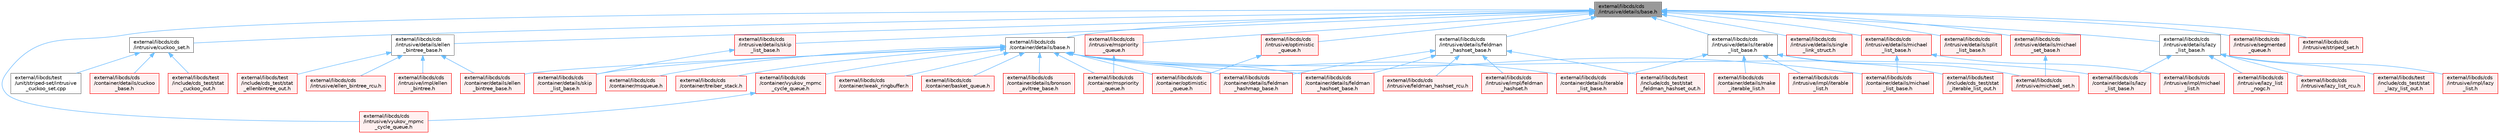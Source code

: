 digraph "external/libcds/cds/intrusive/details/base.h"
{
 // LATEX_PDF_SIZE
  bgcolor="transparent";
  edge [fontname=Helvetica,fontsize=10,labelfontname=Helvetica,labelfontsize=10];
  node [fontname=Helvetica,fontsize=10,shape=box,height=0.2,width=0.4];
  Node1 [id="Node000001",label="external/libcds/cds\l/intrusive/details/base.h",height=0.2,width=0.4,color="gray40", fillcolor="grey60", style="filled", fontcolor="black",tooltip=" "];
  Node1 -> Node2 [id="edge1_Node000001_Node000002",dir="back",color="steelblue1",style="solid",tooltip=" "];
  Node2 [id="Node000002",label="external/libcds/cds\l/container/details/base.h",height=0.2,width=0.4,color="grey40", fillcolor="white", style="filled",URL="$external_2libcds_2cds_2container_2details_2base_8h.html",tooltip=" "];
  Node2 -> Node3 [id="edge2_Node000002_Node000003",dir="back",color="steelblue1",style="solid",tooltip=" "];
  Node3 [id="Node000003",label="external/libcds/cds\l/container/basket_queue.h",height=0.2,width=0.4,color="red", fillcolor="#FFF0F0", style="filled",URL="$container_2basket__queue_8h.html",tooltip=" "];
  Node2 -> Node14 [id="edge3_Node000002_Node000014",dir="back",color="steelblue1",style="solid",tooltip=" "];
  Node14 [id="Node000014",label="external/libcds/cds\l/container/details/bronson\l_avltree_base.h",height=0.2,width=0.4,color="red", fillcolor="#FFF0F0", style="filled",URL="$bronson__avltree__base_8h.html",tooltip=" "];
  Node2 -> Node35 [id="edge4_Node000002_Node000035",dir="back",color="steelblue1",style="solid",tooltip=" "];
  Node35 [id="Node000035",label="external/libcds/cds\l/container/details/ellen\l_bintree_base.h",height=0.2,width=0.4,color="red", fillcolor="#FFF0F0", style="filled",URL="$container_2details_2ellen__bintree__base_8h.html",tooltip=" "];
  Node2 -> Node80 [id="edge5_Node000002_Node000080",dir="back",color="steelblue1",style="solid",tooltip=" "];
  Node80 [id="Node000080",label="external/libcds/cds\l/container/details/feldman\l_hashmap_base.h",height=0.2,width=0.4,color="red", fillcolor="#FFF0F0", style="filled",URL="$feldman__hashmap__base_8h.html",tooltip=" "];
  Node2 -> Node101 [id="edge6_Node000002_Node000101",dir="back",color="steelblue1",style="solid",tooltip=" "];
  Node101 [id="Node000101",label="external/libcds/cds\l/container/details/feldman\l_hashset_base.h",height=0.2,width=0.4,color="red", fillcolor="#FFF0F0", style="filled",URL="$container_2details_2feldman__hashset__base_8h.html",tooltip=" "];
  Node2 -> Node121 [id="edge7_Node000002_Node000121",dir="back",color="steelblue1",style="solid",tooltip=" "];
  Node121 [id="Node000121",label="external/libcds/cds\l/container/details/iterable\l_list_base.h",height=0.2,width=0.4,color="red", fillcolor="#FFF0F0", style="filled",URL="$container_2details_2iterable__list__base_8h.html",tooltip=" "];
  Node2 -> Node188 [id="edge8_Node000002_Node000188",dir="back",color="steelblue1",style="solid",tooltip=" "];
  Node188 [id="Node000188",label="external/libcds/cds\l/container/details/lazy\l_list_base.h",height=0.2,width=0.4,color="red", fillcolor="#FFF0F0", style="filled",URL="$container_2details_2lazy__list__base_8h.html",tooltip=" "];
  Node2 -> Node237 [id="edge9_Node000002_Node000237",dir="back",color="steelblue1",style="solid",tooltip=" "];
  Node237 [id="Node000237",label="external/libcds/cds\l/container/details/michael\l_list_base.h",height=0.2,width=0.4,color="red", fillcolor="#FFF0F0", style="filled",URL="$container_2details_2michael__list__base_8h.html",tooltip=" "];
  Node2 -> Node286 [id="edge10_Node000002_Node000286",dir="back",color="steelblue1",style="solid",tooltip=" "];
  Node286 [id="Node000286",label="external/libcds/cds\l/container/details/skip\l_list_base.h",height=0.2,width=0.4,color="red", fillcolor="#FFF0F0", style="filled",URL="$container_2details_2skip__list__base_8h.html",tooltip=" "];
  Node2 -> Node328 [id="edge11_Node000002_Node000328",dir="back",color="steelblue1",style="solid",tooltip=" "];
  Node328 [id="Node000328",label="external/libcds/cds\l/container/mspriority\l_queue.h",height=0.2,width=0.4,color="red", fillcolor="#FFF0F0", style="filled",URL="$container_2mspriority__queue_8h.html",tooltip=" "];
  Node2 -> Node330 [id="edge12_Node000002_Node000330",dir="back",color="steelblue1",style="solid",tooltip=" "];
  Node330 [id="Node000330",label="external/libcds/cds\l/container/msqueue.h",height=0.2,width=0.4,color="red", fillcolor="#FFF0F0", style="filled",URL="$container_2msqueue_8h.html",tooltip=" "];
  Node2 -> Node336 [id="edge13_Node000002_Node000336",dir="back",color="steelblue1",style="solid",tooltip=" "];
  Node336 [id="Node000336",label="external/libcds/cds\l/container/optimistic\l_queue.h",height=0.2,width=0.4,color="red", fillcolor="#FFF0F0", style="filled",URL="$container_2optimistic__queue_8h.html",tooltip=" "];
  Node2 -> Node339 [id="edge14_Node000002_Node000339",dir="back",color="steelblue1",style="solid",tooltip=" "];
  Node339 [id="Node000339",label="external/libcds/cds\l/container/treiber_stack.h",height=0.2,width=0.4,color="red", fillcolor="#FFF0F0", style="filled",URL="$container_2treiber__stack_8h.html",tooltip=" "];
  Node2 -> Node345 [id="edge15_Node000002_Node000345",dir="back",color="steelblue1",style="solid",tooltip=" "];
  Node345 [id="Node000345",label="external/libcds/cds\l/container/vyukov_mpmc\l_cycle_queue.h",height=0.2,width=0.4,color="red", fillcolor="#FFF0F0", style="filled",URL="$container_2vyukov__mpmc__cycle__queue_8h.html",tooltip=" "];
  Node345 -> Node346 [id="edge16_Node000345_Node000346",dir="back",color="steelblue1",style="solid",tooltip=" "];
  Node346 [id="Node000346",label="external/libcds/cds\l/intrusive/vyukov_mpmc\l_cycle_queue.h",height=0.2,width=0.4,color="red", fillcolor="#FFF0F0", style="filled",URL="$intrusive_2vyukov__mpmc__cycle__queue_8h.html",tooltip=" "];
  Node2 -> Node444 [id="edge17_Node000002_Node000444",dir="back",color="steelblue1",style="solid",tooltip=" "];
  Node444 [id="Node000444",label="external/libcds/cds\l/container/weak_ringbuffer.h",height=0.2,width=0.4,color="red", fillcolor="#FFF0F0", style="filled",URL="$weak__ringbuffer_8h.html",tooltip=" "];
  Node1 -> Node446 [id="edge18_Node000001_Node000446",dir="back",color="steelblue1",style="solid",tooltip=" "];
  Node446 [id="Node000446",label="external/libcds/cds\l/intrusive/cuckoo_set.h",height=0.2,width=0.4,color="grey40", fillcolor="white", style="filled",URL="$intrusive_2cuckoo__set_8h.html",tooltip=" "];
  Node446 -> Node447 [id="edge19_Node000446_Node000447",dir="back",color="steelblue1",style="solid",tooltip=" "];
  Node447 [id="Node000447",label="external/libcds/cds\l/container/details/cuckoo\l_base.h",height=0.2,width=0.4,color="red", fillcolor="#FFF0F0", style="filled",URL="$cuckoo__base_8h.html",tooltip=" "];
  Node446 -> Node452 [id="edge20_Node000446_Node000452",dir="back",color="steelblue1",style="solid",tooltip=" "];
  Node452 [id="Node000452",label="external/libcds/test\l/include/cds_test/stat\l_cuckoo_out.h",height=0.2,width=0.4,color="red", fillcolor="#FFF0F0", style="filled",URL="$stat__cuckoo__out_8h.html",tooltip=" "];
  Node446 -> Node453 [id="edge21_Node000446_Node000453",dir="back",color="steelblue1",style="solid",tooltip=" "];
  Node453 [id="Node000453",label="external/libcds/test\l/unit/striped-set/intrusive\l_cuckoo_set.cpp",height=0.2,width=0.4,color="grey40", fillcolor="white", style="filled",URL="$intrusive__cuckoo__set_8cpp.html",tooltip=" "];
  Node1 -> Node454 [id="edge22_Node000001_Node000454",dir="back",color="steelblue1",style="solid",tooltip=" "];
  Node454 [id="Node000454",label="external/libcds/cds\l/intrusive/details/ellen\l_bintree_base.h",height=0.2,width=0.4,color="grey40", fillcolor="white", style="filled",URL="$intrusive_2details_2ellen__bintree__base_8h.html",tooltip=" "];
  Node454 -> Node35 [id="edge23_Node000454_Node000035",dir="back",color="steelblue1",style="solid",tooltip=" "];
  Node454 -> Node455 [id="edge24_Node000454_Node000455",dir="back",color="steelblue1",style="solid",tooltip=" "];
  Node455 [id="Node000455",label="external/libcds/cds\l/intrusive/ellen_bintree_rcu.h",height=0.2,width=0.4,color="red", fillcolor="#FFF0F0", style="filled",URL="$ellen__bintree__rcu_8h.html",tooltip=" "];
  Node454 -> Node456 [id="edge25_Node000454_Node000456",dir="back",color="steelblue1",style="solid",tooltip=" "];
  Node456 [id="Node000456",label="external/libcds/cds\l/intrusive/impl/ellen\l_bintree.h",height=0.2,width=0.4,color="red", fillcolor="#FFF0F0", style="filled",URL="$ellen__bintree_8h.html",tooltip=" "];
  Node454 -> Node459 [id="edge26_Node000454_Node000459",dir="back",color="steelblue1",style="solid",tooltip=" "];
  Node459 [id="Node000459",label="external/libcds/test\l/include/cds_test/stat\l_ellenbintree_out.h",height=0.2,width=0.4,color="red", fillcolor="#FFF0F0", style="filled",URL="$stat__ellenbintree__out_8h.html",tooltip=" "];
  Node1 -> Node460 [id="edge27_Node000001_Node000460",dir="back",color="steelblue1",style="solid",tooltip=" "];
  Node460 [id="Node000460",label="external/libcds/cds\l/intrusive/details/feldman\l_hashset_base.h",height=0.2,width=0.4,color="grey40", fillcolor="white", style="filled",URL="$intrusive_2details_2feldman__hashset__base_8h.html",tooltip=" "];
  Node460 -> Node80 [id="edge28_Node000460_Node000080",dir="back",color="steelblue1",style="solid",tooltip=" "];
  Node460 -> Node101 [id="edge29_Node000460_Node000101",dir="back",color="steelblue1",style="solid",tooltip=" "];
  Node460 -> Node461 [id="edge30_Node000460_Node000461",dir="back",color="steelblue1",style="solid",tooltip=" "];
  Node461 [id="Node000461",label="external/libcds/cds\l/intrusive/feldman_hashset_rcu.h",height=0.2,width=0.4,color="red", fillcolor="#FFF0F0", style="filled",URL="$intrusive_2feldman__hashset__rcu_8h.html",tooltip=" "];
  Node460 -> Node464 [id="edge31_Node000460_Node000464",dir="back",color="steelblue1",style="solid",tooltip=" "];
  Node464 [id="Node000464",label="external/libcds/cds\l/intrusive/impl/feldman\l_hashset.h",height=0.2,width=0.4,color="red", fillcolor="#FFF0F0", style="filled",URL="$intrusive_2impl_2feldman__hashset_8h.html",tooltip=" "];
  Node460 -> Node469 [id="edge32_Node000460_Node000469",dir="back",color="steelblue1",style="solid",tooltip=" "];
  Node469 [id="Node000469",label="external/libcds/test\l/include/cds_test/stat\l_feldman_hashset_out.h",height=0.2,width=0.4,color="red", fillcolor="#FFF0F0", style="filled",URL="$stat__feldman__hashset__out_8h.html",tooltip=" "];
  Node1 -> Node470 [id="edge33_Node000001_Node000470",dir="back",color="steelblue1",style="solid",tooltip=" "];
  Node470 [id="Node000470",label="external/libcds/cds\l/intrusive/details/iterable\l_list_base.h",height=0.2,width=0.4,color="grey40", fillcolor="white", style="filled",URL="$intrusive_2details_2iterable__list__base_8h.html",tooltip=" "];
  Node470 -> Node121 [id="edge34_Node000470_Node000121",dir="back",color="steelblue1",style="solid",tooltip=" "];
  Node470 -> Node471 [id="edge35_Node000470_Node000471",dir="back",color="steelblue1",style="solid",tooltip=" "];
  Node471 [id="Node000471",label="external/libcds/cds\l/container/details/make\l_iterable_list.h",height=0.2,width=0.4,color="red", fillcolor="#FFF0F0", style="filled",URL="$make__iterable__list_8h.html",tooltip=" "];
  Node470 -> Node473 [id="edge36_Node000470_Node000473",dir="back",color="steelblue1",style="solid",tooltip=" "];
  Node473 [id="Node000473",label="external/libcds/cds\l/intrusive/impl/iterable\l_list.h",height=0.2,width=0.4,color="red", fillcolor="#FFF0F0", style="filled",URL="$intrusive_2impl_2iterable__list_8h.html",tooltip=" "];
  Node470 -> Node482 [id="edge37_Node000470_Node000482",dir="back",color="steelblue1",style="solid",tooltip=" "];
  Node482 [id="Node000482",label="external/libcds/cds\l/intrusive/michael_set.h",height=0.2,width=0.4,color="red", fillcolor="#FFF0F0", style="filled",URL="$intrusive_2michael__set_8h.html",tooltip=" "];
  Node470 -> Node487 [id="edge38_Node000470_Node000487",dir="back",color="steelblue1",style="solid",tooltip=" "];
  Node487 [id="Node000487",label="external/libcds/test\l/include/cds_test/stat\l_iterable_list_out.h",height=0.2,width=0.4,color="red", fillcolor="#FFF0F0", style="filled",URL="$stat__iterable__list__out_8h.html",tooltip=" "];
  Node1 -> Node488 [id="edge39_Node000001_Node000488",dir="back",color="steelblue1",style="solid",tooltip=" "];
  Node488 [id="Node000488",label="external/libcds/cds\l/intrusive/details/lazy\l_list_base.h",height=0.2,width=0.4,color="grey40", fillcolor="white", style="filled",URL="$intrusive_2details_2lazy__list__base_8h.html",tooltip=" "];
  Node488 -> Node188 [id="edge40_Node000488_Node000188",dir="back",color="steelblue1",style="solid",tooltip=" "];
  Node488 -> Node489 [id="edge41_Node000488_Node000489",dir="back",color="steelblue1",style="solid",tooltip=" "];
  Node489 [id="Node000489",label="external/libcds/cds\l/intrusive/impl/lazy\l_list.h",height=0.2,width=0.4,color="red", fillcolor="#FFF0F0", style="filled",URL="$intrusive_2impl_2lazy__list_8h.html",tooltip=" "];
  Node488 -> Node496 [id="edge42_Node000488_Node000496",dir="back",color="steelblue1",style="solid",tooltip=" "];
  Node496 [id="Node000496",label="external/libcds/cds\l/intrusive/lazy_list\l_nogc.h",height=0.2,width=0.4,color="red", fillcolor="#FFF0F0", style="filled",URL="$intrusive_2lazy__list__nogc_8h.html",tooltip=" "];
  Node488 -> Node500 [id="edge43_Node000488_Node000500",dir="back",color="steelblue1",style="solid",tooltip=" "];
  Node500 [id="Node000500",label="external/libcds/cds\l/intrusive/lazy_list_rcu.h",height=0.2,width=0.4,color="red", fillcolor="#FFF0F0", style="filled",URL="$intrusive_2lazy__list__rcu_8h.html",tooltip=" "];
  Node488 -> Node507 [id="edge44_Node000488_Node000507",dir="back",color="steelblue1",style="solid",tooltip=" "];
  Node507 [id="Node000507",label="external/libcds/test\l/include/cds_test/stat\l_lazy_list_out.h",height=0.2,width=0.4,color="red", fillcolor="#FFF0F0", style="filled",URL="$stat__lazy__list__out_8h.html",tooltip=" "];
  Node1 -> Node508 [id="edge45_Node000001_Node000508",dir="back",color="steelblue1",style="solid",tooltip=" "];
  Node508 [id="Node000508",label="external/libcds/cds\l/intrusive/details/michael\l_list_base.h",height=0.2,width=0.4,color="red", fillcolor="#FFF0F0", style="filled",URL="$intrusive_2details_2michael__list__base_8h.html",tooltip=" "];
  Node508 -> Node237 [id="edge46_Node000508_Node000237",dir="back",color="steelblue1",style="solid",tooltip=" "];
  Node508 -> Node509 [id="edge47_Node000508_Node000509",dir="back",color="steelblue1",style="solid",tooltip=" "];
  Node509 [id="Node000509",label="external/libcds/cds\l/intrusive/impl/michael\l_list.h",height=0.2,width=0.4,color="red", fillcolor="#FFF0F0", style="filled",URL="$intrusive_2impl_2michael__list_8h.html",tooltip=" "];
  Node1 -> Node528 [id="edge48_Node000001_Node000528",dir="back",color="steelblue1",style="solid",tooltip=" "];
  Node528 [id="Node000528",label="external/libcds/cds\l/intrusive/details/michael\l_set_base.h",height=0.2,width=0.4,color="red", fillcolor="#FFF0F0", style="filled",URL="$intrusive_2details_2michael__set__base_8h.html",tooltip=" "];
  Node528 -> Node482 [id="edge49_Node000528_Node000482",dir="back",color="steelblue1",style="solid",tooltip=" "];
  Node1 -> Node537 [id="edge50_Node000001_Node000537",dir="back",color="steelblue1",style="solid",tooltip=" "];
  Node537 [id="Node000537",label="external/libcds/cds\l/intrusive/details/single\l_link_struct.h",height=0.2,width=0.4,color="red", fillcolor="#FFF0F0", style="filled",URL="$single__link__struct_8h.html",tooltip=" "];
  Node1 -> Node556 [id="edge51_Node000001_Node000556",dir="back",color="steelblue1",style="solid",tooltip=" "];
  Node556 [id="Node000556",label="external/libcds/cds\l/intrusive/details/skip\l_list_base.h",height=0.2,width=0.4,color="red", fillcolor="#FFF0F0", style="filled",URL="$intrusive_2details_2skip__list__base_8h.html",tooltip=" "];
  Node556 -> Node286 [id="edge52_Node000556_Node000286",dir="back",color="steelblue1",style="solid",tooltip=" "];
  Node1 -> Node568 [id="edge53_Node000001_Node000568",dir="back",color="steelblue1",style="solid",tooltip=" "];
  Node568 [id="Node000568",label="external/libcds/cds\l/intrusive/details/split\l_list_base.h",height=0.2,width=0.4,color="red", fillcolor="#FFF0F0", style="filled",URL="$intrusive_2details_2split__list__base_8h.html",tooltip=" "];
  Node1 -> Node581 [id="edge54_Node000001_Node000581",dir="back",color="steelblue1",style="solid",tooltip=" "];
  Node581 [id="Node000581",label="external/libcds/cds\l/intrusive/mspriority\l_queue.h",height=0.2,width=0.4,color="red", fillcolor="#FFF0F0", style="filled",URL="$intrusive_2mspriority__queue_8h.html",tooltip=" "];
  Node581 -> Node328 [id="edge55_Node000581_Node000328",dir="back",color="steelblue1",style="solid",tooltip=" "];
  Node1 -> Node583 [id="edge56_Node000001_Node000583",dir="back",color="steelblue1",style="solid",tooltip=" "];
  Node583 [id="Node000583",label="external/libcds/cds\l/intrusive/optimistic\l_queue.h",height=0.2,width=0.4,color="red", fillcolor="#FFF0F0", style="filled",URL="$intrusive_2optimistic__queue_8h.html",tooltip=" "];
  Node583 -> Node336 [id="edge57_Node000583_Node000336",dir="back",color="steelblue1",style="solid",tooltip=" "];
  Node1 -> Node586 [id="edge58_Node000001_Node000586",dir="back",color="steelblue1",style="solid",tooltip=" "];
  Node586 [id="Node000586",label="external/libcds/cds\l/intrusive/segmented\l_queue.h",height=0.2,width=0.4,color="red", fillcolor="#FFF0F0", style="filled",URL="$intrusive_2segmented__queue_8h.html",tooltip=" "];
  Node1 -> Node592 [id="edge59_Node000001_Node000592",dir="back",color="steelblue1",style="solid",tooltip=" "];
  Node592 [id="Node000592",label="external/libcds/cds\l/intrusive/striped_set.h",height=0.2,width=0.4,color="red", fillcolor="#FFF0F0", style="filled",URL="$intrusive_2striped__set_8h.html",tooltip=" "];
  Node1 -> Node346 [id="edge60_Node000001_Node000346",dir="back",color="steelblue1",style="solid",tooltip=" "];
}
